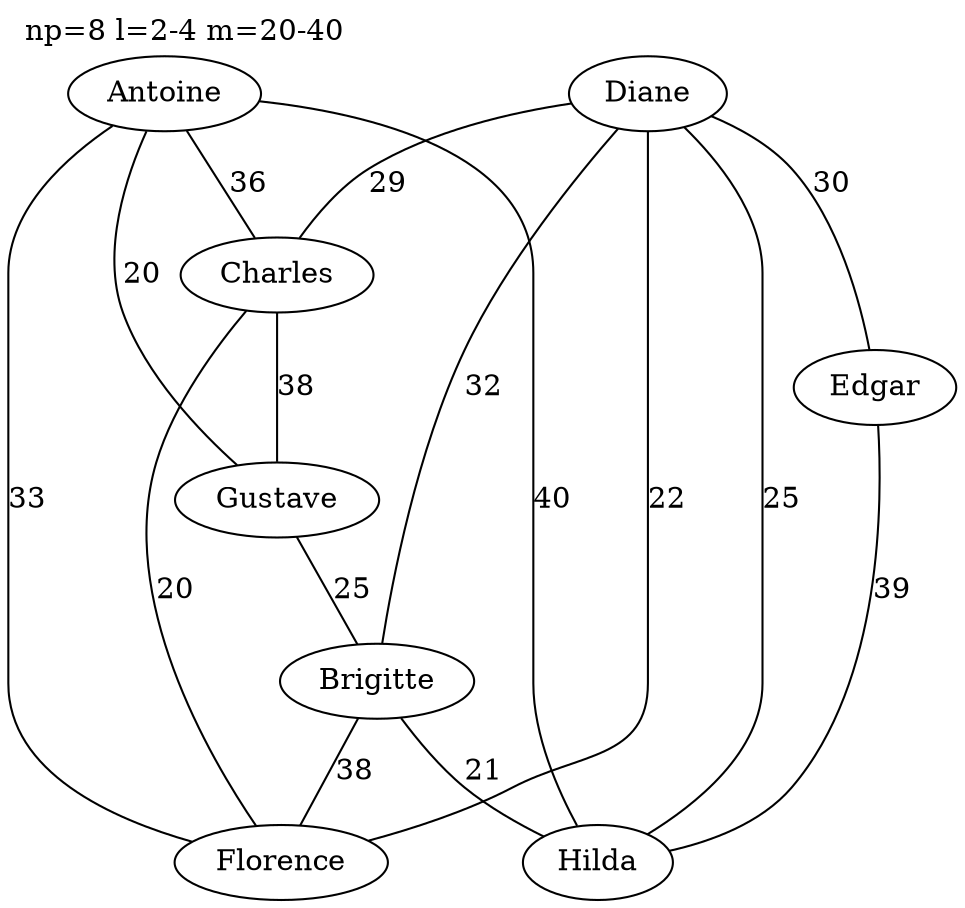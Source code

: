 graph {
	labelloc="t";labeljust="l";label="np=8 l=2-4 m=20-40"
	Antoine -- Hilda [label=40]
	Antoine -- Charles [label=36]
	Antoine -- Gustave [label=20]
	Antoine -- Florence [label=33]
	Brigitte -- Hilda [label=21]
	Brigitte -- Florence [label=38]
	Charles -- Gustave [label=38]
	Charles -- Florence [label=20]
	Diane -- Florence [label=22]
	Diane -- Hilda [label=25]
	Diane -- Brigitte [label=32]
	Diane -- Edgar [label=30]
	Diane -- Charles [label=29]
	Edgar -- Hilda [label=39]
	Gustave -- Brigitte [label=25]
}
